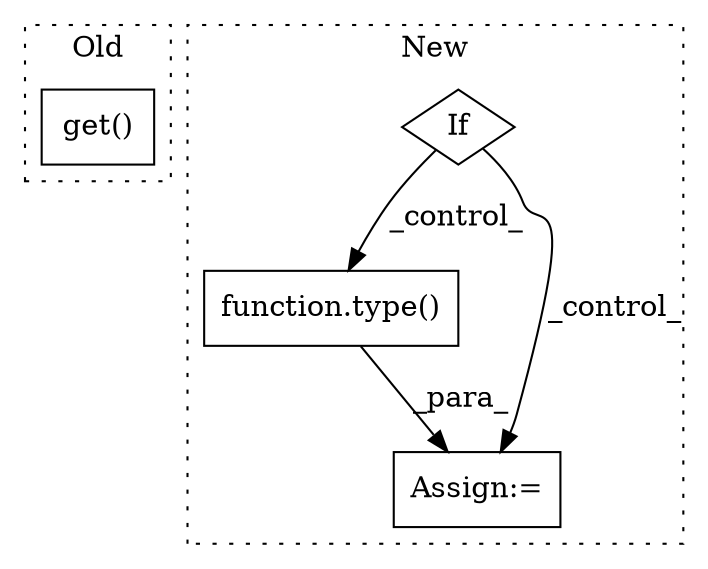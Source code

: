 digraph G {
subgraph cluster0 {
1 [label="get()" a="75" s="1787,1829" l="22,1" shape="box"];
label = "Old";
style="dotted";
}
subgraph cluster1 {
2 [label="function.type()" a="75" s="1790,1820" l="5,1" shape="box"];
3 [label="If" a="96" s="1605" l="3" shape="diamond"];
4 [label="Assign:=" a="68" s="1842" l="3" shape="box"];
label = "New";
style="dotted";
}
2 -> 4 [label="_para_"];
3 -> 2 [label="_control_"];
3 -> 4 [label="_control_"];
}